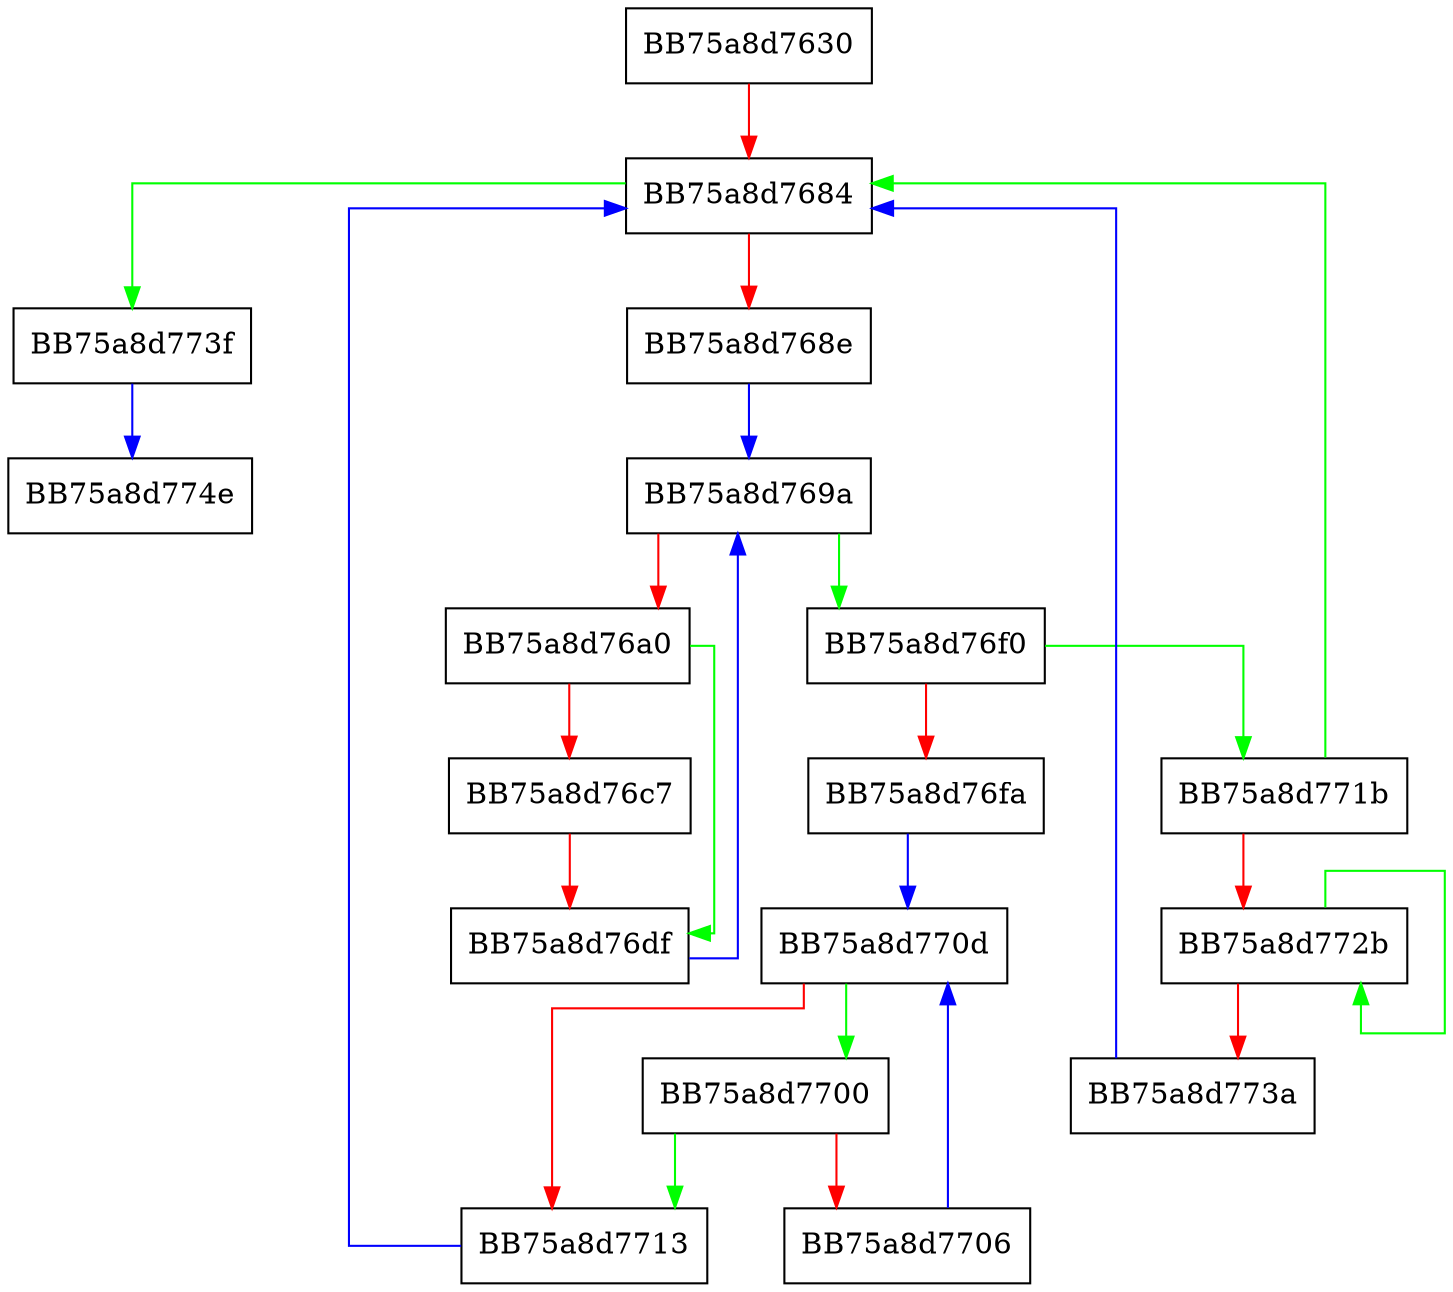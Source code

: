 digraph eval {
  node [shape="box"];
  graph [splines=ortho];
  BB75a8d7630 -> BB75a8d7684 [color="red"];
  BB75a8d7684 -> BB75a8d773f [color="green"];
  BB75a8d7684 -> BB75a8d768e [color="red"];
  BB75a8d768e -> BB75a8d769a [color="blue"];
  BB75a8d769a -> BB75a8d76f0 [color="green"];
  BB75a8d769a -> BB75a8d76a0 [color="red"];
  BB75a8d76a0 -> BB75a8d76df [color="green"];
  BB75a8d76a0 -> BB75a8d76c7 [color="red"];
  BB75a8d76c7 -> BB75a8d76df [color="red"];
  BB75a8d76df -> BB75a8d769a [color="blue"];
  BB75a8d76f0 -> BB75a8d771b [color="green"];
  BB75a8d76f0 -> BB75a8d76fa [color="red"];
  BB75a8d76fa -> BB75a8d770d [color="blue"];
  BB75a8d7700 -> BB75a8d7713 [color="green"];
  BB75a8d7700 -> BB75a8d7706 [color="red"];
  BB75a8d7706 -> BB75a8d770d [color="blue"];
  BB75a8d770d -> BB75a8d7700 [color="green"];
  BB75a8d770d -> BB75a8d7713 [color="red"];
  BB75a8d7713 -> BB75a8d7684 [color="blue"];
  BB75a8d771b -> BB75a8d7684 [color="green"];
  BB75a8d771b -> BB75a8d772b [color="red"];
  BB75a8d772b -> BB75a8d772b [color="green"];
  BB75a8d772b -> BB75a8d773a [color="red"];
  BB75a8d773a -> BB75a8d7684 [color="blue"];
  BB75a8d773f -> BB75a8d774e [color="blue"];
}